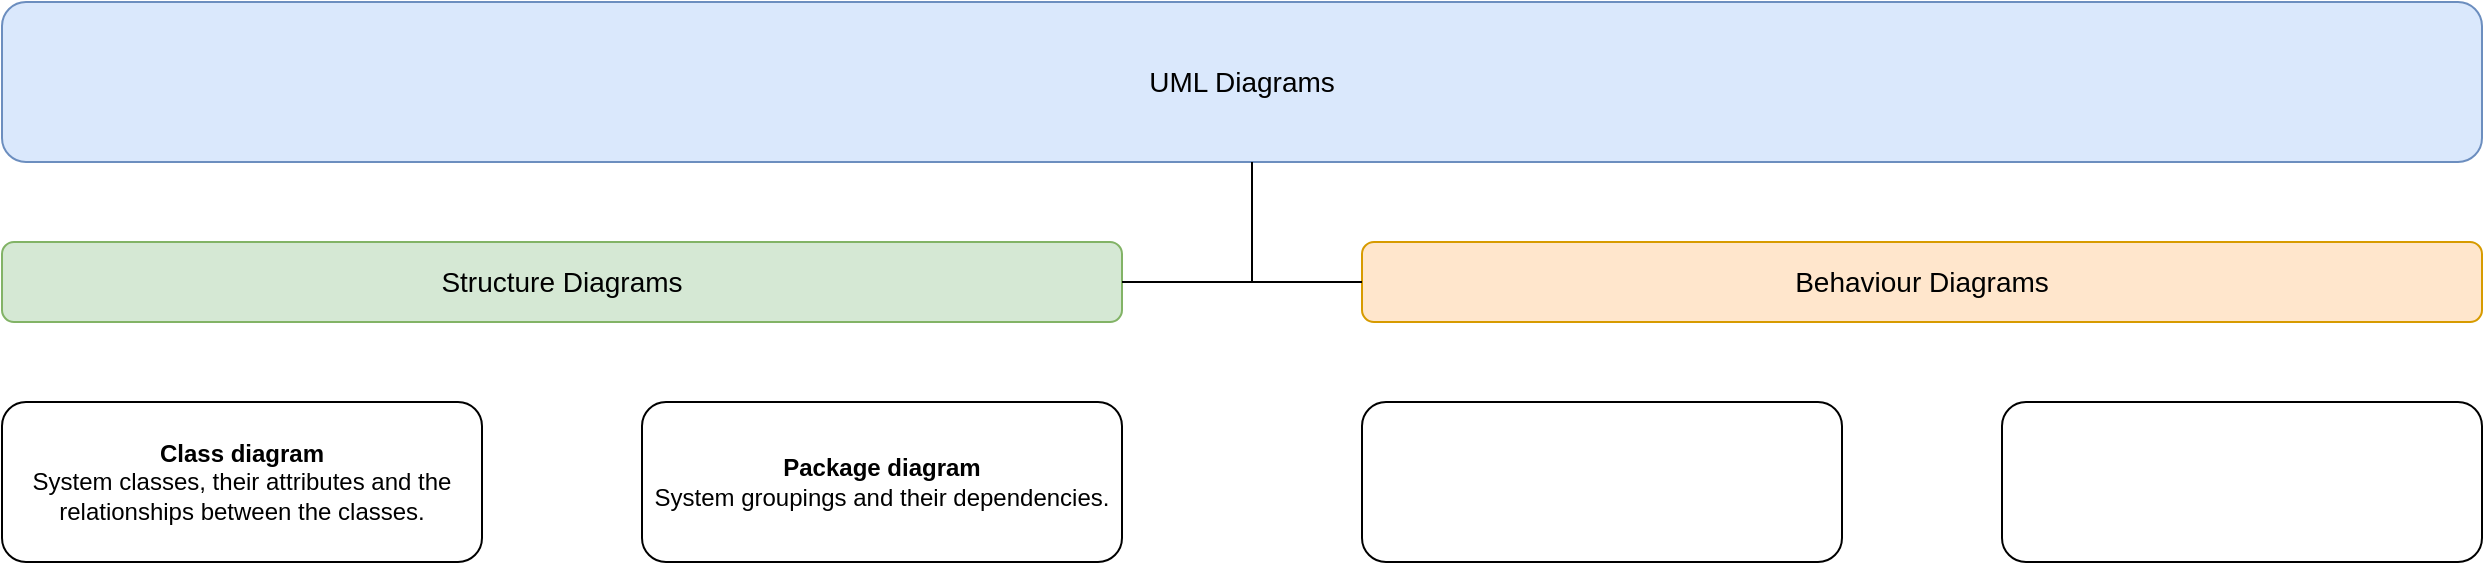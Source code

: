 <mxfile version="28.0.7">
  <diagram name="Page-1" id="kwjImpuqmJLJjczvCFeu">
    <mxGraphModel dx="1764" dy="1636" grid="1" gridSize="10" guides="1" tooltips="1" connect="1" arrows="1" fold="1" page="1" pageScale="1" pageWidth="850" pageHeight="1100" math="0" shadow="0">
      <root>
        <mxCell id="0" />
        <mxCell id="1" parent="0" />
        <mxCell id="B1bUDCd7ulW--QVvzsSq-1" value="&lt;div&gt;&lt;font style=&quot;font-size: 14px;&quot;&gt;UML Diagrams&lt;/font&gt;&lt;/div&gt;" style="rounded=1;whiteSpace=wrap;html=1;fillColor=#dae8fc;strokeColor=#6c8ebf;" vertex="1" parent="1">
          <mxGeometry x="-200" y="-200" width="1240" height="80" as="geometry" />
        </mxCell>
        <mxCell id="B1bUDCd7ulW--QVvzsSq-2" value="&lt;font style=&quot;font-size: 14px;&quot;&gt;Structure Diagrams&lt;/font&gt;" style="rounded=1;whiteSpace=wrap;html=1;fillColor=#d5e8d4;strokeColor=#82b366;" vertex="1" parent="1">
          <mxGeometry x="-200" y="-80" width="560" height="40" as="geometry" />
        </mxCell>
        <mxCell id="B1bUDCd7ulW--QVvzsSq-3" value="&lt;font style=&quot;font-size: 14px;&quot;&gt;Behaviour Diagrams&lt;/font&gt;" style="rounded=1;whiteSpace=wrap;html=1;fillColor=#ffe6cc;strokeColor=#d79b00;" vertex="1" parent="1">
          <mxGeometry x="480" y="-80" width="560" height="40" as="geometry" />
        </mxCell>
        <mxCell id="B1bUDCd7ulW--QVvzsSq-4" value="" style="endArrow=none;html=1;rounded=0;" edge="1" parent="1">
          <mxGeometry width="50" height="50" relative="1" as="geometry">
            <mxPoint x="425" y="-60" as="sourcePoint" />
            <mxPoint x="425" y="-120" as="targetPoint" />
          </mxGeometry>
        </mxCell>
        <mxCell id="B1bUDCd7ulW--QVvzsSq-5" value="" style="endArrow=none;html=1;rounded=0;exitX=1;exitY=0.5;exitDx=0;exitDy=0;entryX=0;entryY=0.5;entryDx=0;entryDy=0;" edge="1" parent="1" source="B1bUDCd7ulW--QVvzsSq-2" target="B1bUDCd7ulW--QVvzsSq-3">
          <mxGeometry width="50" height="50" relative="1" as="geometry">
            <mxPoint x="400" y="-10" as="sourcePoint" />
            <mxPoint x="450" y="-60" as="targetPoint" />
          </mxGeometry>
        </mxCell>
        <mxCell id="B1bUDCd7ulW--QVvzsSq-6" value="&lt;b&gt;Package diagram&lt;br&gt;&lt;/b&gt;System groupings and their dependencies.&lt;b&gt;&lt;br&gt;&lt;/b&gt;" style="rounded=1;whiteSpace=wrap;html=1;" vertex="1" parent="1">
          <mxGeometry x="120" width="240" height="80" as="geometry" />
        </mxCell>
        <mxCell id="B1bUDCd7ulW--QVvzsSq-7" value="&lt;b&gt;Class diagram&lt;/b&gt;&lt;br&gt;System classes, their attributes and the relationships between the classes." style="rounded=1;whiteSpace=wrap;html=1;" vertex="1" parent="1">
          <mxGeometry x="-200" width="240" height="80" as="geometry" />
        </mxCell>
        <mxCell id="B1bUDCd7ulW--QVvzsSq-8" value="" style="rounded=1;whiteSpace=wrap;html=1;" vertex="1" parent="1">
          <mxGeometry x="480" width="240" height="80" as="geometry" />
        </mxCell>
        <mxCell id="B1bUDCd7ulW--QVvzsSq-9" value="" style="rounded=1;whiteSpace=wrap;html=1;" vertex="1" parent="1">
          <mxGeometry x="800" width="240" height="80" as="geometry" />
        </mxCell>
      </root>
    </mxGraphModel>
  </diagram>
</mxfile>
